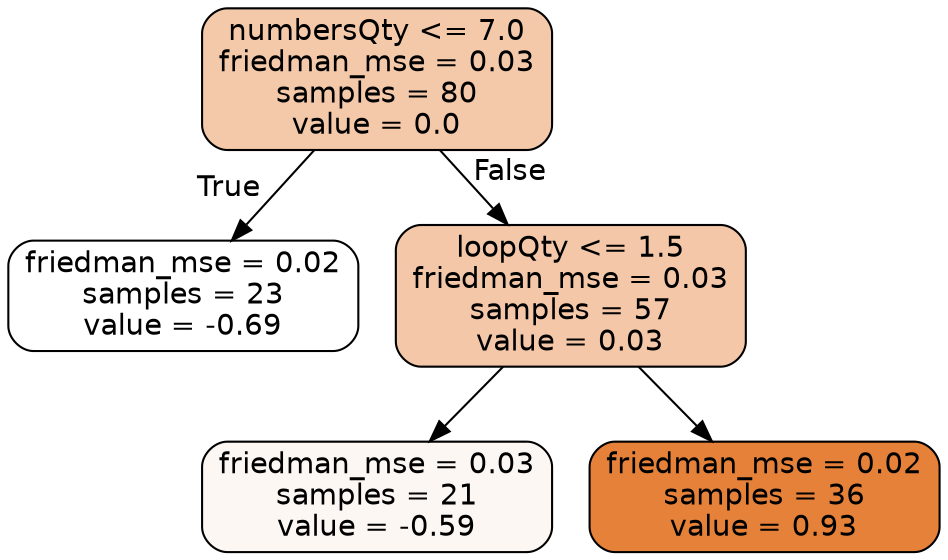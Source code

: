 digraph Tree {
node [shape=box, style="filled, rounded", color="black", fontname="helvetica"] ;
edge [fontname="helvetica"] ;
0 [label="numbersQty <= 7.0\nfriedman_mse = 0.03\nsamples = 80\nvalue = 0.0", fillcolor="#f4c9aa"] ;
1 [label="friedman_mse = 0.02\nsamples = 23\nvalue = -0.69", fillcolor="#ffffff"] ;
0 -> 1 [labeldistance=2.5, labelangle=45, headlabel="True"] ;
2 [label="loopQty <= 1.5\nfriedman_mse = 0.03\nsamples = 57\nvalue = 0.03", fillcolor="#f3c7a7"] ;
0 -> 2 [labeldistance=2.5, labelangle=-45, headlabel="False"] ;
3 [label="friedman_mse = 0.03\nsamples = 21\nvalue = -0.59", fillcolor="#fdf7f3"] ;
2 -> 3 ;
4 [label="friedman_mse = 0.02\nsamples = 36\nvalue = 0.93", fillcolor="#e58139"] ;
2 -> 4 ;
}